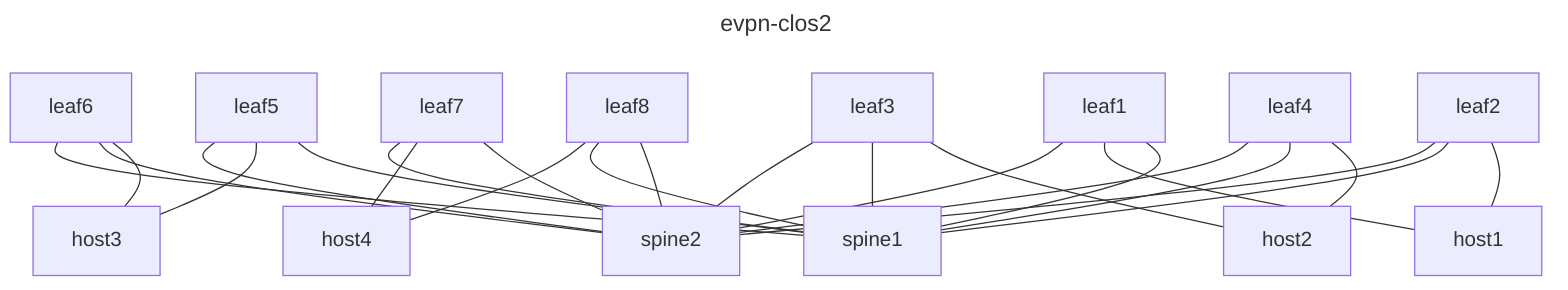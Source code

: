 ---
title: evpn-clos2
---
graph TD
  leaf5---spine1
  leaf8---spine2
  leaf2---host1
  leaf3---host2
  leaf5---host3
  leaf6---host3
  leaf2---spine1
  leaf2---spine2
  leaf8---spine1
  leaf7---spine2
  leaf4---host2
  leaf7---host4
  leaf8---host4
  leaf1---spine1
  leaf6---spine2
  leaf7---spine1
  leaf4---spine1
  leaf4---spine2
  leaf5---spine2
  leaf6---spine1
  leaf1---host1
  leaf1---spine2
  leaf3---spine1
  leaf3---spine2